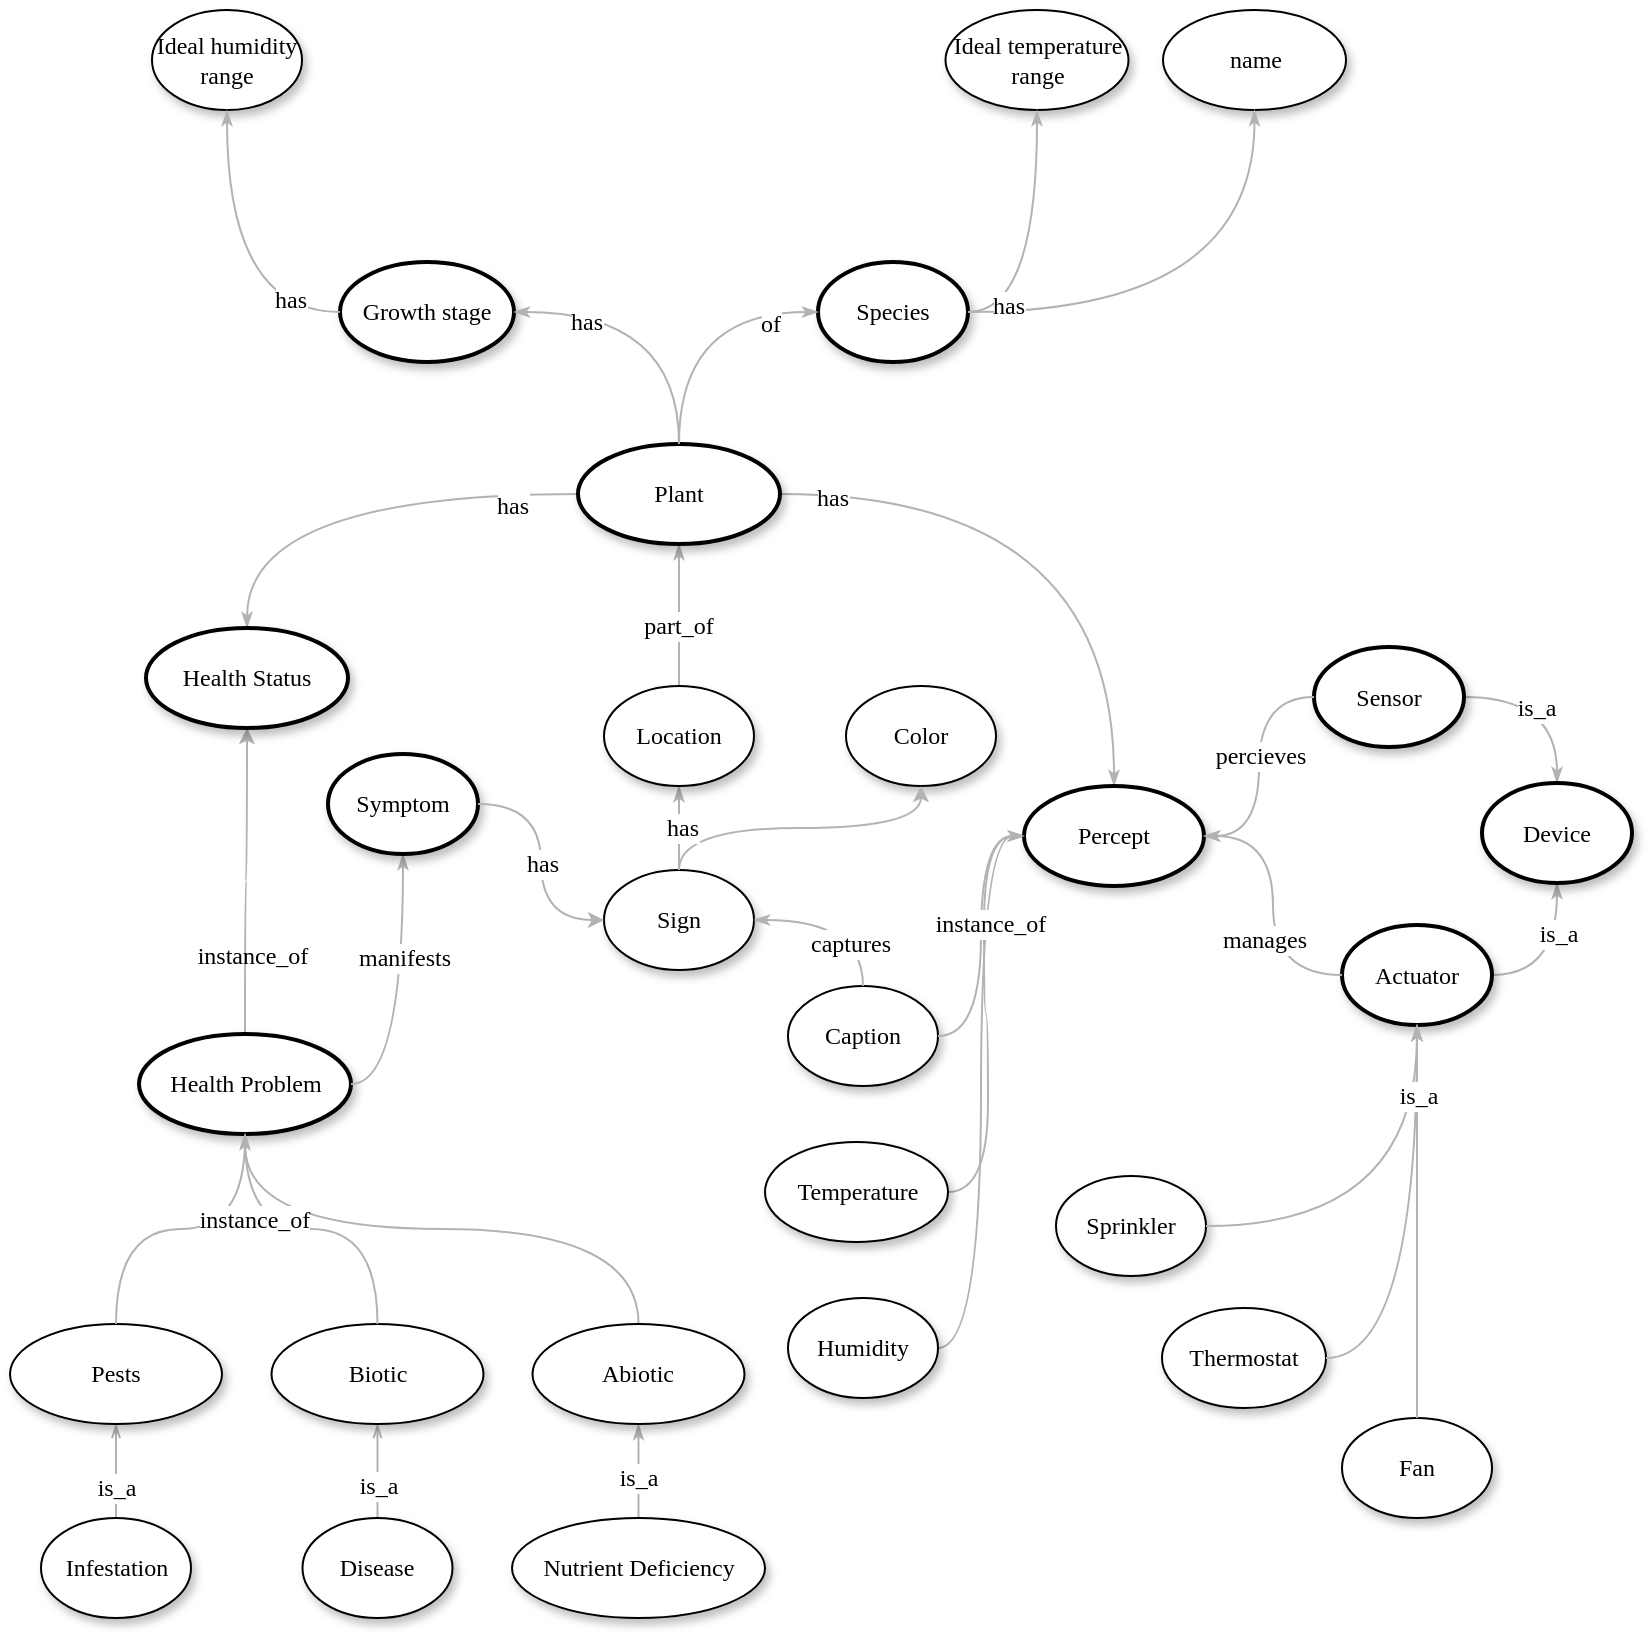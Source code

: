 <mxfile version="21.1.1" type="device">
  <diagram name="Page-1" id="42789a77-a242-8287-6e28-9cd8cfd52e62">
    <mxGraphModel dx="1434" dy="834" grid="0" gridSize="10" guides="1" tooltips="1" connect="1" arrows="1" fold="1" page="1" pageScale="1" pageWidth="1169" pageHeight="827" background="none" math="0" shadow="0">
      <root>
        <mxCell id="0" />
        <mxCell id="1" parent="0" />
        <mxCell id="RCgHX4GRvF95K-_nUbPo-18" value="" style="edgeStyle=orthogonalEdgeStyle;rounded=0;html=1;labelBackgroundColor=default;startArrow=classicThin;startFill=1;startSize=5;endArrow=none;endFill=0;endSize=5;jettySize=auto;orthogonalLoop=1;strokeColor=#B3B3B3;strokeWidth=1;fontFamily=Verdana;fontSize=12;curved=1;entryX=1;entryY=0.5;entryDx=0;entryDy=0;" parent="1" source="1ea317790d2ca983-3" target="SZPIR-vylu-NpdnEEfQ1-16" edge="1">
          <mxGeometry x="-0.775" relative="1" as="geometry">
            <mxPoint x="1001" y="556" as="sourcePoint" />
            <mxPoint as="offset" />
            <mxPoint x="814" y="210" as="targetPoint" />
          </mxGeometry>
        </mxCell>
        <mxCell id="SZPIR-vylu-NpdnEEfQ1-17" value="" style="edgeStyle=orthogonalEdgeStyle;rounded=0;html=1;labelBackgroundColor=default;startArrow=classicThin;startFill=1;startSize=5;endArrow=none;endFill=0;endSize=5;jettySize=auto;orthogonalLoop=1;strokeColor=#B3B3B3;strokeWidth=1;fontFamily=Verdana;fontSize=12;curved=1;entryX=1;entryY=0.5;entryDx=0;entryDy=0;" parent="1" source="1ea317790d2ca983-3" target="SZPIR-vylu-NpdnEEfQ1-18" edge="1">
          <mxGeometry x="-0.48" relative="1" as="geometry">
            <mxPoint x="876" y="635" as="sourcePoint" />
            <mxPoint as="offset" />
            <mxPoint x="1008.75" y="680" as="targetPoint" />
          </mxGeometry>
        </mxCell>
        <mxCell id="FaIekiVfJinsLdWRMJVf-2" value="instance_of" style="edgeStyle=orthogonalEdgeStyle;rounded=0;html=1;labelBackgroundColor=none;startArrow=classic;startFill=1;startSize=5;endArrow=none;endFill=0;endSize=5;jettySize=auto;orthogonalLoop=1;strokeColor=#B3B3B3;strokeWidth=1;fontFamily=Verdana;fontSize=12;elbow=vertical;curved=1;entryX=0.5;entryY=0;entryDx=0;entryDy=0;" parent="1" source="1ea317790d2ca983-2" target="1ea317790d2ca983-6" edge="1">
          <mxGeometry x="0.486" y="3" relative="1" as="geometry">
            <mxPoint as="offset" />
            <mxPoint x="474" y="443" as="sourcePoint" />
            <mxPoint x="275.5" y="347" as="targetPoint" />
          </mxGeometry>
        </mxCell>
        <mxCell id="RCgHX4GRvF95K-_nUbPo-4" value="&lt;span&gt;Ideal humidity range&lt;/span&gt;" style="ellipse;whiteSpace=wrap;html=1;rounded=0;shadow=1;comic=0;labelBackgroundColor=none;strokeWidth=1;fontFamily=Verdana;fontSize=12;align=center;" parent="1" vertex="1">
          <mxGeometry x="256" y="5" width="75" height="50" as="geometry" />
        </mxCell>
        <mxCell id="1ea317790d2ca983-12" value="has" style="edgeStyle=orthogonalEdgeStyle;rounded=0;html=1;labelBackgroundColor=default;startArrow=none;startFill=0;startSize=5;endArrow=classicThin;endFill=1;endSize=5;jettySize=auto;orthogonalLoop=1;strokeColor=#B3B3B3;strokeWidth=1;fontFamily=Verdana;fontSize=12;elbow=vertical;curved=1;entryX=0.5;entryY=0;entryDx=0;entryDy=0;" parent="1" source="cV3PZhEm3AA5OYnnYDBn-3" target="1ea317790d2ca983-2" edge="1">
          <mxGeometry x="-0.714" y="6" relative="1" as="geometry">
            <mxPoint as="offset" />
            <mxPoint x="657.5" y="167" as="sourcePoint" />
          </mxGeometry>
        </mxCell>
        <mxCell id="1ea317790d2ca983-13" value="part_of" style="edgeStyle=orthogonalEdgeStyle;rounded=0;html=1;labelBackgroundColor=default;startArrow=none;startFill=0;startSize=5;endArrow=classicThin;endFill=1;endSize=5;jettySize=auto;orthogonalLoop=1;strokeColor=#B3B3B3;strokeWidth=1;fontFamily=Verdana;fontSize=12;elbow=vertical;curved=1;" parent="1" source="1ea317790d2ca983-9" target="cV3PZhEm3AA5OYnnYDBn-3" edge="1">
          <mxGeometry x="-0.159" y="1" relative="1" as="geometry">
            <mxPoint as="offset" />
            <mxPoint x="703.5" y="218" as="sourcePoint" />
            <mxPoint x="520.5" y="288" as="targetPoint" />
          </mxGeometry>
        </mxCell>
        <mxCell id="1ea317790d2ca983-14" value="has" style="edgeStyle=orthogonalEdgeStyle;rounded=0;html=1;labelBackgroundColor=default;startArrow=none;startFill=0;startSize=5;endArrow=classicThin;endFill=1;endSize=5;jettySize=auto;orthogonalLoop=1;strokeColor=#B3B3B3;strokeWidth=1;fontFamily=Verdana;fontSize=12;curved=1;entryX=0.5;entryY=0;entryDx=0;entryDy=0;exitX=1;exitY=0.5;exitDx=0;exitDy=0;" parent="1" source="cV3PZhEm3AA5OYnnYDBn-3" target="1ea317790d2ca983-3" edge="1">
          <mxGeometry x="-0.837" y="-2" relative="1" as="geometry">
            <mxPoint as="offset" />
            <mxPoint x="747.5" y="167" as="sourcePoint" />
          </mxGeometry>
        </mxCell>
        <mxCell id="1ea317790d2ca983-2" value="&lt;span&gt;Health Status&lt;/span&gt;" style="ellipse;whiteSpace=wrap;html=1;rounded=0;shadow=1;comic=0;labelBackgroundColor=default;strokeWidth=2;fontFamily=Verdana;fontSize=12;align=center;" parent="1" vertex="1">
          <mxGeometry x="253" y="314" width="101" height="50" as="geometry" />
        </mxCell>
        <mxCell id="1ea317790d2ca983-3" value="&lt;span&gt;Percept&lt;/span&gt;" style="ellipse;whiteSpace=wrap;html=1;rounded=0;shadow=1;comic=0;labelBackgroundColor=none;strokeWidth=2;fontFamily=Verdana;fontSize=12;align=center;" parent="1" vertex="1">
          <mxGeometry x="692" y="393" width="90" height="50" as="geometry" />
        </mxCell>
        <mxCell id="1ea317790d2ca983-17" value="" style="edgeStyle=orthogonalEdgeStyle;rounded=0;html=1;labelBackgroundColor=default;startArrow=none;startFill=0;startSize=5;endArrow=classicThin;endFill=1;endSize=5;jettySize=auto;orthogonalLoop=1;strokeColor=#B3B3B3;strokeWidth=1;fontFamily=Verdana;fontSize=12;entryX=0.5;entryY=1;entryDx=0;entryDy=0;elbow=vertical;curved=1;exitX=0.5;exitY=0;exitDx=0;exitDy=0;" parent="1" source="SZPIR-vylu-NpdnEEfQ1-40" target="1ea317790d2ca983-6" edge="1">
          <mxGeometry x="-0.833" y="11" relative="1" as="geometry">
            <mxPoint as="offset" />
          </mxGeometry>
        </mxCell>
        <mxCell id="1ea317790d2ca983-23" value="is_a" style="edgeStyle=orthogonalEdgeStyle;rounded=0;html=1;labelBackgroundColor=default;startArrow=openThin;startFill=0;startSize=5;endArrow=none;endFill=0;endSize=5;jettySize=auto;orthogonalLoop=1;strokeColor=#B3B3B3;strokeWidth=1;fontFamily=Verdana;fontSize=12;exitX=0.5;exitY=1;exitDx=0;exitDy=0;elbow=vertical;curved=1;" parent="1" source="SZPIR-vylu-NpdnEEfQ1-39" target="1ea317790d2ca983-8" edge="1">
          <mxGeometry x="0.314" relative="1" as="geometry">
            <mxPoint as="offset" />
          </mxGeometry>
        </mxCell>
        <mxCell id="1ea317790d2ca983-6" value="Health Problem" style="ellipse;whiteSpace=wrap;html=1;rounded=0;shadow=1;comic=0;labelBackgroundColor=default;strokeWidth=2;fontFamily=Verdana;fontSize=12;align=center;" parent="1" vertex="1">
          <mxGeometry x="249.5" y="517" width="106" height="50" as="geometry" />
        </mxCell>
        <mxCell id="1ea317790d2ca983-8" value="Disease" style="ellipse;whiteSpace=wrap;html=1;rounded=0;shadow=1;comic=0;labelBackgroundColor=default;strokeWidth=1;fontFamily=Verdana;fontSize=12;align=center;" parent="1" vertex="1">
          <mxGeometry x="331.25" y="759" width="75" height="50" as="geometry" />
        </mxCell>
        <mxCell id="1ea317790d2ca983-19" value="" style="edgeStyle=orthogonalEdgeStyle;rounded=0;html=1;labelBackgroundColor=default;startArrow=classicThin;startFill=1;startSize=5;endArrow=none;endFill=0;endSize=5;jettySize=auto;orthogonalLoop=1;strokeColor=#B3B3B3;strokeWidth=1;fontFamily=Verdana;fontSize=12;elbow=vertical;curved=1;" parent="1" source="1ea317790d2ca983-9" target="RCgHX4GRvF95K-_nUbPo-11" edge="1">
          <mxGeometry x="-0.493" y="29" relative="1" as="geometry">
            <mxPoint as="offset" />
          </mxGeometry>
        </mxCell>
        <mxCell id="1ea317790d2ca983-9" value="Location" style="ellipse;whiteSpace=wrap;html=1;rounded=0;shadow=1;comic=0;labelBackgroundColor=default;strokeWidth=1;fontFamily=Verdana;fontSize=12;align=center;" parent="1" vertex="1">
          <mxGeometry x="482" y="343" width="75" height="50" as="geometry" />
        </mxCell>
        <mxCell id="1ea317790d2ca983-20" value="manifests" style="edgeStyle=orthogonalEdgeStyle;rounded=0;html=1;labelBackgroundColor=default;startArrow=classicThin;startFill=1;startSize=5;endArrow=none;endFill=0;endSize=5;jettySize=auto;orthogonalLoop=1;strokeColor=#B3B3B3;strokeWidth=1;fontFamily=Verdana;fontSize=12;elbow=vertical;curved=1;exitX=0.5;exitY=1;exitDx=0;exitDy=0;entryX=1;entryY=0.5;entryDx=0;entryDy=0;" parent="1" source="1ea317790d2ca983-10" target="1ea317790d2ca983-6" edge="1">
          <mxGeometry x="-0.262" relative="1" as="geometry">
            <mxPoint x="304" y="444" as="targetPoint" />
            <mxPoint as="offset" />
            <mxPoint x="490" y="537" as="sourcePoint" />
          </mxGeometry>
        </mxCell>
        <mxCell id="1ea317790d2ca983-10" value="Symptom" style="ellipse;whiteSpace=wrap;html=1;rounded=0;shadow=1;comic=0;labelBackgroundColor=default;strokeWidth=2;fontFamily=Verdana;fontSize=12;align=center;" parent="1" vertex="1">
          <mxGeometry x="344" y="377" width="75" height="50" as="geometry" />
        </mxCell>
        <mxCell id="SZPIR-vylu-NpdnEEfQ1-3" value="is_a" style="edgeStyle=orthogonalEdgeStyle;rounded=0;html=1;labelBackgroundColor=default;startArrow=openThin;startFill=0;startSize=5;endArrow=none;endFill=0;endSize=5;jettySize=auto;orthogonalLoop=1;strokeColor=#B3B3B3;strokeWidth=1;fontFamily=Verdana;fontSize=12;elbow=vertical;curved=1;" parent="1" source="UWF2Yd7zg4pSp4IhXSV9-6" target="SZPIR-vylu-NpdnEEfQ1-4" edge="1">
          <mxGeometry x="0.362" relative="1" as="geometry">
            <mxPoint x="272" y="524" as="sourcePoint" />
            <mxPoint as="offset" />
          </mxGeometry>
        </mxCell>
        <mxCell id="SZPIR-vylu-NpdnEEfQ1-4" value="Infestation" style="ellipse;whiteSpace=wrap;html=1;rounded=0;shadow=1;comic=0;labelBackgroundColor=default;strokeWidth=1;fontFamily=Verdana;fontSize=12;align=center;" parent="1" vertex="1">
          <mxGeometry x="200.5" y="759" width="75" height="50" as="geometry" />
        </mxCell>
        <mxCell id="SZPIR-vylu-NpdnEEfQ1-7" value="is_a" style="edgeStyle=orthogonalEdgeStyle;rounded=0;html=1;labelBackgroundColor=default;startArrow=none;startFill=0;startSize=5;endArrow=classicThin;endFill=1;endSize=5;jettySize=auto;orthogonalLoop=1;strokeColor=#B3B3B3;strokeWidth=1;fontFamily=Verdana;fontSize=12;verticalAlign=middle;horizontal=1;elbow=vertical;curved=1;exitX=0.5;exitY=0;exitDx=0;exitDy=0;" parent="1" source="SZPIR-vylu-NpdnEEfQ1-8" target="SZPIR-vylu-NpdnEEfQ1-40" edge="1">
          <mxGeometry x="-0.121" relative="1" as="geometry">
            <mxPoint x="652.75" y="780" as="targetPoint" />
            <mxPoint as="offset" />
          </mxGeometry>
        </mxCell>
        <mxCell id="SZPIR-vylu-NpdnEEfQ1-8" value="&lt;span&gt;Nutrient Deficiency&lt;/span&gt;" style="ellipse;whiteSpace=wrap;html=1;rounded=0;shadow=1;comic=0;labelBackgroundColor=default;strokeWidth=1;fontFamily=Verdana;fontSize=12;align=center;" parent="1" vertex="1">
          <mxGeometry x="436" y="759" width="126.5" height="50" as="geometry" />
        </mxCell>
        <mxCell id="SZPIR-vylu-NpdnEEfQ1-9" value="is_a" style="edgeStyle=orthogonalEdgeStyle;rounded=0;html=1;labelBackgroundColor=default;startArrow=classicThin;startFill=1;startSize=5;endArrow=none;endFill=0;endSize=5;jettySize=auto;orthogonalLoop=1;strokeColor=#B3B3B3;strokeWidth=1;fontFamily=Verdana;fontSize=12;curved=1;entryX=1;entryY=0.5;entryDx=0;entryDy=0;exitX=0.5;exitY=1;exitDx=0;exitDy=0;" parent="1" source="SZPIR-vylu-NpdnEEfQ1-12" target="SZPIR-vylu-NpdnEEfQ1-10" edge="1">
          <mxGeometry x="-0.363" relative="1" as="geometry">
            <mxPoint x="874" y="527.5" as="sourcePoint" />
            <mxPoint as="offset" />
          </mxGeometry>
        </mxCell>
        <mxCell id="SZPIR-vylu-NpdnEEfQ1-10" value="&lt;span&gt;Actuator&lt;/span&gt;" style="ellipse;whiteSpace=wrap;html=1;rounded=0;shadow=1;comic=0;labelBackgroundColor=default;strokeWidth=2;fontFamily=Verdana;fontSize=12;align=center;" parent="1" vertex="1">
          <mxGeometry x="851" y="462.5" width="75" height="50" as="geometry" />
        </mxCell>
        <mxCell id="SZPIR-vylu-NpdnEEfQ1-11" value="is_a" style="edgeStyle=orthogonalEdgeStyle;rounded=0;html=1;labelBackgroundColor=default;startArrow=none;startFill=0;startSize=5;endArrow=classicThin;endFill=1;endSize=5;jettySize=auto;orthogonalLoop=1;strokeColor=#B3B3B3;strokeWidth=1;fontFamily=Verdana;fontSize=12;curved=1;" parent="1" source="SZPIR-vylu-NpdnEEfQ1-14" target="SZPIR-vylu-NpdnEEfQ1-12" edge="1">
          <mxGeometry x="-0.193" y="-5" relative="1" as="geometry">
            <mxPoint x="14" y="727.5" as="sourcePoint" />
            <mxPoint as="offset" />
          </mxGeometry>
        </mxCell>
        <mxCell id="SZPIR-vylu-NpdnEEfQ1-12" value="&lt;span&gt;Device&lt;/span&gt;" style="ellipse;whiteSpace=wrap;html=1;rounded=0;shadow=1;comic=0;labelBackgroundColor=default;strokeWidth=2;fontFamily=Verdana;fontSize=12;align=center;" parent="1" vertex="1">
          <mxGeometry x="921" y="391.5" width="75" height="50" as="geometry" />
        </mxCell>
        <mxCell id="SZPIR-vylu-NpdnEEfQ1-14" value="&lt;span&gt;Sensor&lt;/span&gt;" style="ellipse;whiteSpace=wrap;html=1;rounded=0;shadow=1;comic=0;labelBackgroundColor=default;strokeWidth=2;fontFamily=Verdana;fontSize=12;align=center;" parent="1" vertex="1">
          <mxGeometry x="837" y="323.5" width="75" height="50" as="geometry" />
        </mxCell>
        <mxCell id="SZPIR-vylu-NpdnEEfQ1-16" value="&lt;span&gt;Humidity&lt;/span&gt;" style="ellipse;whiteSpace=wrap;html=1;rounded=0;shadow=1;comic=0;labelBackgroundColor=default;strokeWidth=1;fontFamily=Verdana;fontSize=12;align=center;" parent="1" vertex="1">
          <mxGeometry x="574" y="649" width="75" height="50" as="geometry" />
        </mxCell>
        <mxCell id="SZPIR-vylu-NpdnEEfQ1-18" value="&lt;span&gt;Temperature&lt;/span&gt;" style="ellipse;whiteSpace=wrap;html=1;rounded=0;shadow=1;comic=0;labelBackgroundColor=default;strokeWidth=1;fontFamily=Verdana;fontSize=12;align=center;" parent="1" vertex="1">
          <mxGeometry x="562.5" y="571" width="91.5" height="50" as="geometry" />
        </mxCell>
        <mxCell id="SZPIR-vylu-NpdnEEfQ1-20" value="&lt;span&gt;Thermostat&lt;/span&gt;" style="ellipse;whiteSpace=wrap;html=1;rounded=0;shadow=1;comic=0;labelBackgroundColor=default;strokeWidth=1;fontFamily=Verdana;fontSize=12;align=center;" parent="1" vertex="1">
          <mxGeometry x="761" y="654" width="82" height="50" as="geometry" />
        </mxCell>
        <mxCell id="SZPIR-vylu-NpdnEEfQ1-23" value="" style="edgeStyle=orthogonalEdgeStyle;rounded=0;html=1;labelBackgroundColor=default;startArrow=none;startFill=0;startSize=5;endArrow=classicThin;endFill=1;endSize=5;jettySize=auto;orthogonalLoop=1;strokeColor=#B3B3B3;strokeWidth=1;fontFamily=Verdana;fontSize=12;curved=1;entryX=0.5;entryY=1;entryDx=0;entryDy=0;exitX=1;exitY=0.5;exitDx=0;exitDy=0;" parent="1" source="SZPIR-vylu-NpdnEEfQ1-20" target="SZPIR-vylu-NpdnEEfQ1-10" edge="1">
          <mxGeometry x="-0.638" y="6" relative="1" as="geometry">
            <mxPoint x="822.5" y="617" as="sourcePoint" />
            <mxPoint x="1032.5" y="607" as="targetPoint" />
            <mxPoint as="offset" />
          </mxGeometry>
        </mxCell>
        <mxCell id="SZPIR-vylu-NpdnEEfQ1-21" value="&lt;span&gt;Sprinkler&lt;/span&gt;" style="ellipse;whiteSpace=wrap;html=1;rounded=0;shadow=1;comic=0;labelBackgroundColor=default;strokeWidth=1;fontFamily=Verdana;fontSize=12;align=center;" parent="1" vertex="1">
          <mxGeometry x="708" y="588" width="75" height="50" as="geometry" />
        </mxCell>
        <mxCell id="SZPIR-vylu-NpdnEEfQ1-39" value="Biotic" style="ellipse;whiteSpace=wrap;html=1;rounded=0;shadow=1;comic=0;labelBackgroundColor=default;strokeWidth=1;fontFamily=Verdana;fontSize=12;align=center;" parent="1" vertex="1">
          <mxGeometry x="315.75" y="662" width="106" height="50" as="geometry" />
        </mxCell>
        <mxCell id="SZPIR-vylu-NpdnEEfQ1-40" value="Abiotic" style="ellipse;whiteSpace=wrap;html=1;rounded=0;shadow=1;comic=0;labelBackgroundColor=default;strokeWidth=1;fontFamily=Verdana;fontSize=12;align=center;" parent="1" vertex="1">
          <mxGeometry x="446.25" y="662" width="106" height="50" as="geometry" />
        </mxCell>
        <mxCell id="SZPIR-vylu-NpdnEEfQ1-41" value="" style="edgeStyle=orthogonalEdgeStyle;rounded=0;html=1;labelBackgroundColor=default;startArrow=openThin;startFill=0;startSize=5;endArrow=none;endFill=0;endSize=5;jettySize=auto;orthogonalLoop=1;strokeColor=#B3B3B3;strokeWidth=1;fontFamily=Verdana;fontSize=12;exitX=0.5;exitY=1;exitDx=0;exitDy=0;elbow=vertical;curved=1;" parent="1" source="1ea317790d2ca983-6" target="SZPIR-vylu-NpdnEEfQ1-39" edge="1">
          <mxGeometry x="0.491" relative="1" as="geometry">
            <mxPoint x="593.75" y="786" as="sourcePoint" />
            <mxPoint x="499.75" y="789" as="targetPoint" />
            <mxPoint as="offset" />
          </mxGeometry>
        </mxCell>
        <mxCell id="JdLL4RoYm7KqUTjWfcFx-2" value="manages" style="edgeStyle=orthogonalEdgeStyle;rounded=0;html=1;labelBackgroundColor=default;startArrow=classicThin;startFill=1;startSize=5;endArrow=none;endFill=0;endSize=5;jettySize=auto;orthogonalLoop=1;strokeColor=#B3B3B3;strokeWidth=1;fontFamily=Verdana;fontSize=12;curved=1;entryX=0;entryY=0.5;entryDx=0;entryDy=0;exitX=1;exitY=0.5;exitDx=0;exitDy=0;" parent="1" source="1ea317790d2ca983-3" target="SZPIR-vylu-NpdnEEfQ1-10" edge="1">
          <mxGeometry x="0.246" y="-5" relative="1" as="geometry">
            <mxPoint x="952.5" y="473" as="sourcePoint" />
            <mxPoint as="offset" />
            <mxPoint x="883" y="548" as="targetPoint" />
          </mxGeometry>
        </mxCell>
        <mxCell id="UWF2Yd7zg4pSp4IhXSV9-1" value="&lt;span&gt;Fan&lt;/span&gt;" style="ellipse;whiteSpace=wrap;html=1;rounded=0;shadow=1;comic=0;labelBackgroundColor=default;strokeWidth=1;fontFamily=Verdana;fontSize=12;align=center;" parent="1" vertex="1">
          <mxGeometry x="851" y="709" width="75" height="50" as="geometry" />
        </mxCell>
        <mxCell id="UWF2Yd7zg4pSp4IhXSV9-2" value="" style="edgeStyle=orthogonalEdgeStyle;rounded=0;html=1;labelBackgroundColor=default;startArrow=none;startFill=0;startSize=5;endArrow=classicThin;endFill=1;endSize=5;jettySize=auto;orthogonalLoop=1;strokeColor=#B3B3B3;strokeWidth=1;fontFamily=Verdana;fontSize=12;curved=1;" parent="1" source="UWF2Yd7zg4pSp4IhXSV9-1" target="SZPIR-vylu-NpdnEEfQ1-10" edge="1">
          <mxGeometry x="-0.686" y="-5" relative="1" as="geometry">
            <mxPoint x="762.5" y="745" as="sourcePoint" />
            <mxPoint x="795.5" y="637" as="targetPoint" />
            <mxPoint as="offset" />
          </mxGeometry>
        </mxCell>
        <mxCell id="UWF2Yd7zg4pSp4IhXSV9-3" value="Species" style="ellipse;whiteSpace=wrap;html=1;rounded=0;shadow=1;comic=0;labelBackgroundColor=default;strokeWidth=2;fontFamily=Verdana;fontSize=12;align=center;" parent="1" vertex="1">
          <mxGeometry x="589" y="131" width="75" height="50" as="geometry" />
        </mxCell>
        <mxCell id="UWF2Yd7zg4pSp4IhXSV9-4" value="of" style="edgeStyle=orthogonalEdgeStyle;rounded=0;html=1;labelBackgroundColor=default;startArrow=classicThin;startFill=1;startSize=5;endArrow=none;endFill=0;endSize=5;jettySize=auto;orthogonalLoop=1;strokeColor=#B3B3B3;strokeWidth=1;fontFamily=Verdana;fontSize=12;curved=1;entryX=0.5;entryY=0;entryDx=0;entryDy=0;exitX=0;exitY=0.5;exitDx=0;exitDy=0;" parent="1" source="UWF2Yd7zg4pSp4IhXSV9-3" target="cV3PZhEm3AA5OYnnYDBn-3" edge="1">
          <mxGeometry x="-0.648" y="6" relative="1" as="geometry">
            <mxPoint x="1082" y="451" as="targetPoint" />
            <mxPoint as="offset" />
            <mxPoint x="1184.5" y="590" as="sourcePoint" />
          </mxGeometry>
        </mxCell>
        <mxCell id="UWF2Yd7zg4pSp4IhXSV9-6" value="Pests" style="ellipse;whiteSpace=wrap;html=1;rounded=0;shadow=1;comic=0;labelBackgroundColor=default;strokeWidth=1;fontFamily=Verdana;fontSize=12;align=center;" parent="1" vertex="1">
          <mxGeometry x="185" y="662" width="106" height="50" as="geometry" />
        </mxCell>
        <mxCell id="UWF2Yd7zg4pSp4IhXSV9-7" value="instance_of" style="edgeStyle=orthogonalEdgeStyle;rounded=0;html=1;labelBackgroundColor=default;startArrow=openThin;startFill=0;startSize=5;endArrow=none;endFill=0;endSize=5;jettySize=auto;orthogonalLoop=1;strokeColor=#B3B3B3;strokeWidth=1;fontFamily=Verdana;fontSize=12;elbow=vertical;curved=1;exitX=0.5;exitY=1;exitDx=0;exitDy=0;" parent="1" source="1ea317790d2ca983-6" target="UWF2Yd7zg4pSp4IhXSV9-6" edge="1">
          <mxGeometry x="-0.459" y="4" relative="1" as="geometry">
            <mxPoint x="366" y="507" as="sourcePoint" />
            <mxPoint x="392" y="710" as="targetPoint" />
            <mxPoint as="offset" />
          </mxGeometry>
        </mxCell>
        <mxCell id="cV3PZhEm3AA5OYnnYDBn-3" value="&lt;span&gt;Plant&lt;/span&gt;" style="ellipse;whiteSpace=wrap;html=1;rounded=0;shadow=1;comic=0;labelBackgroundColor=default;strokeWidth=2;fontFamily=Verdana;fontSize=12;align=center;" parent="1" vertex="1">
          <mxGeometry x="469" y="222" width="101" height="50" as="geometry" />
        </mxCell>
        <mxCell id="RCgHX4GRvF95K-_nUbPo-2" value="&lt;span&gt;Ideal temperature range&lt;/span&gt;" style="ellipse;whiteSpace=wrap;html=1;rounded=0;shadow=1;comic=0;labelBackgroundColor=none;strokeWidth=1;fontFamily=Verdana;fontSize=12;align=center;" parent="1" vertex="1">
          <mxGeometry x="652.75" y="5" width="91.5" height="50" as="geometry" />
        </mxCell>
        <mxCell id="RCgHX4GRvF95K-_nUbPo-3" value="Growth stage" style="ellipse;whiteSpace=wrap;html=1;rounded=0;shadow=1;comic=0;labelBackgroundColor=default;strokeWidth=2;fontFamily=Verdana;fontSize=12;align=center;" parent="1" vertex="1">
          <mxGeometry x="350" y="131" width="87" height="50" as="geometry" />
        </mxCell>
        <mxCell id="RCgHX4GRvF95K-_nUbPo-5" value="" style="edgeStyle=orthogonalEdgeStyle;rounded=0;html=1;labelBackgroundColor=default;startArrow=classicThin;startFill=1;startSize=5;endArrow=none;endFill=0;endSize=5;jettySize=auto;orthogonalLoop=1;strokeColor=#B3B3B3;strokeWidth=1;fontFamily=Verdana;fontSize=12;curved=1;entryX=1;entryY=0.5;entryDx=0;entryDy=0;" parent="1" source="RCgHX4GRvF95K-_nUbPo-2" target="UWF2Yd7zg4pSp4IhXSV9-3" edge="1">
          <mxGeometry x="0.306" y="2" relative="1" as="geometry">
            <mxPoint x="740.75" y="471" as="targetPoint" />
            <mxPoint as="offset" />
            <mxPoint x="1016.75" y="701" as="sourcePoint" />
          </mxGeometry>
        </mxCell>
        <mxCell id="RCgHX4GRvF95K-_nUbPo-6" value="has" style="edgeStyle=orthogonalEdgeStyle;rounded=0;html=1;labelBackgroundColor=default;startArrow=classicThin;startFill=1;startSize=5;endArrow=none;endFill=0;endSize=5;jettySize=auto;orthogonalLoop=1;strokeColor=#B3B3B3;strokeWidth=1;fontFamily=Verdana;fontSize=12;curved=1;exitX=0.5;exitY=1;exitDx=0;exitDy=0;entryX=0;entryY=0.5;entryDx=0;entryDy=0;" parent="1" source="RCgHX4GRvF95K-_nUbPo-4" target="RCgHX4GRvF95K-_nUbPo-3" edge="1">
          <mxGeometry x="0.675" y="6" relative="1" as="geometry">
            <mxPoint x="912.75" y="279" as="targetPoint" />
            <mxPoint as="offset" />
            <mxPoint x="1051.75" y="301" as="sourcePoint" />
          </mxGeometry>
        </mxCell>
        <mxCell id="RCgHX4GRvF95K-_nUbPo-7" value="has" style="edgeStyle=orthogonalEdgeStyle;rounded=0;html=1;labelBackgroundColor=default;startArrow=classicThin;startFill=1;startSize=5;endArrow=none;endFill=0;endSize=5;jettySize=auto;orthogonalLoop=1;strokeColor=#B3B3B3;strokeWidth=1;fontFamily=Verdana;fontSize=12;curved=1;entryX=0.5;entryY=0;entryDx=0;entryDy=0;" parent="1" source="RCgHX4GRvF95K-_nUbPo-3" target="cV3PZhEm3AA5OYnnYDBn-3" edge="1">
          <mxGeometry x="-0.518" y="-5" relative="1" as="geometry">
            <mxPoint x="775" y="265" as="targetPoint" />
            <mxPoint as="offset" />
            <mxPoint x="945" y="235" as="sourcePoint" />
          </mxGeometry>
        </mxCell>
        <mxCell id="SZPIR-vylu-NpdnEEfQ1-22" value="is_a" style="edgeStyle=orthogonalEdgeStyle;rounded=0;html=1;labelBackgroundColor=default;startArrow=none;startFill=0;startSize=5;endArrow=classicThin;endFill=1;endSize=5;jettySize=auto;orthogonalLoop=1;strokeColor=#B3B3B3;strokeWidth=1;fontFamily=Verdana;fontSize=12;curved=1;entryX=0.5;entryY=1;entryDx=0;entryDy=0;" parent="1" source="SZPIR-vylu-NpdnEEfQ1-21" target="SZPIR-vylu-NpdnEEfQ1-10" edge="1">
          <mxGeometry x="0.662" relative="1" as="geometry">
            <mxPoint x="723" y="735" as="sourcePoint" />
            <mxPoint x="847.5" y="317" as="targetPoint" />
            <mxPoint as="offset" />
          </mxGeometry>
        </mxCell>
        <mxCell id="RCgHX4GRvF95K-_nUbPo-9" value="&lt;span&gt;name&lt;/span&gt;" style="ellipse;whiteSpace=wrap;html=1;rounded=0;shadow=1;comic=0;labelBackgroundColor=none;strokeWidth=1;fontFamily=Verdana;fontSize=12;align=center;" parent="1" vertex="1">
          <mxGeometry x="761.5" y="5" width="91.5" height="50" as="geometry" />
        </mxCell>
        <mxCell id="RCgHX4GRvF95K-_nUbPo-10" value="has" style="edgeStyle=orthogonalEdgeStyle;rounded=0;html=1;labelBackgroundColor=default;startArrow=classicThin;startFill=1;startSize=5;endArrow=none;endFill=0;endSize=5;jettySize=auto;orthogonalLoop=1;strokeColor=#B3B3B3;strokeWidth=1;fontFamily=Verdana;fontSize=12;curved=1;entryX=1;entryY=0.5;entryDx=0;entryDy=0;exitX=0.5;exitY=1;exitDx=0;exitDy=0;" parent="1" source="RCgHX4GRvF95K-_nUbPo-9" target="UWF2Yd7zg4pSp4IhXSV9-3" edge="1">
          <mxGeometry x="0.833" y="-3" relative="1" as="geometry">
            <mxPoint x="1031.75" y="317" as="targetPoint" />
            <mxPoint as="offset" />
            <mxPoint x="1112.75" y="317" as="sourcePoint" />
          </mxGeometry>
        </mxCell>
        <mxCell id="RCgHX4GRvF95K-_nUbPo-11" value="&lt;span&gt;Sign&lt;/span&gt;" style="ellipse;whiteSpace=wrap;html=1;rounded=0;shadow=1;comic=0;labelBackgroundColor=default;strokeWidth=1;fontFamily=Verdana;fontSize=12;align=center;" parent="1" vertex="1">
          <mxGeometry x="482" y="435" width="75" height="50" as="geometry" />
        </mxCell>
        <mxCell id="RCgHX4GRvF95K-_nUbPo-12" value="has" style="edgeStyle=orthogonalEdgeStyle;rounded=0;html=1;labelBackgroundColor=default;startArrow=classic;startFill=1;startSize=5;endArrow=none;endFill=0;endSize=5;jettySize=auto;orthogonalLoop=1;strokeColor=#B3B3B3;strokeWidth=1;fontFamily=Verdana;fontSize=12;elbow=vertical;curved=1;entryX=1;entryY=0.5;entryDx=0;entryDy=0;" parent="1" source="RCgHX4GRvF95K-_nUbPo-11" target="1ea317790d2ca983-10" edge="1">
          <mxGeometry relative="1" as="geometry">
            <mxPoint y="1" as="offset" />
            <mxPoint x="594" y="502" as="sourcePoint" />
            <mxPoint x="378" y="486" as="targetPoint" />
          </mxGeometry>
        </mxCell>
        <mxCell id="RCgHX4GRvF95K-_nUbPo-13" value="&lt;span&gt;Color&lt;/span&gt;" style="ellipse;whiteSpace=wrap;html=1;rounded=0;shadow=1;comic=0;labelBackgroundColor=default;strokeWidth=1;fontFamily=Verdana;fontSize=12;align=center;" parent="1" vertex="1">
          <mxGeometry x="603" y="343" width="75" height="50" as="geometry" />
        </mxCell>
        <mxCell id="RCgHX4GRvF95K-_nUbPo-14" value="has" style="edgeStyle=orthogonalEdgeStyle;rounded=0;html=1;labelBackgroundColor=default;startArrow=classic;startFill=1;startSize=5;endArrow=none;endFill=0;endSize=5;jettySize=auto;orthogonalLoop=1;strokeColor=#B3B3B3;strokeWidth=1;fontFamily=Verdana;fontSize=12;elbow=vertical;curved=1;entryX=0.5;entryY=0;entryDx=0;entryDy=0;exitX=0.5;exitY=1;exitDx=0;exitDy=0;" parent="1" source="RCgHX4GRvF95K-_nUbPo-13" target="RCgHX4GRvF95K-_nUbPo-11" edge="1">
          <mxGeometry x="0.729" relative="1" as="geometry">
            <mxPoint as="offset" />
            <mxPoint x="649" y="323" as="sourcePoint" />
            <mxPoint x="600" y="433" as="targetPoint" />
          </mxGeometry>
        </mxCell>
        <mxCell id="RCgHX4GRvF95K-_nUbPo-16" value="percieves" style="edgeStyle=orthogonalEdgeStyle;rounded=0;html=1;labelBackgroundColor=default;startArrow=none;startFill=0;startSize=5;endArrow=classicThin;endFill=1;endSize=5;jettySize=auto;orthogonalLoop=1;strokeColor=#B3B3B3;strokeWidth=1;fontFamily=Verdana;fontSize=12;curved=1;entryX=1;entryY=0.5;entryDx=0;entryDy=0;" parent="1" source="SZPIR-vylu-NpdnEEfQ1-14" target="1ea317790d2ca983-3" edge="1">
          <mxGeometry x="-0.09" relative="1" as="geometry">
            <mxPoint x="1038" y="366" as="sourcePoint" />
            <mxPoint x="952.5" y="473" as="targetPoint" />
            <mxPoint as="offset" />
          </mxGeometry>
        </mxCell>
        <mxCell id="t1USJXx_1Kfu51wYNA8y-2" value="&lt;span&gt;Caption&lt;/span&gt;" style="ellipse;whiteSpace=wrap;html=1;rounded=0;shadow=1;comic=0;labelBackgroundColor=default;strokeWidth=1;fontFamily=Verdana;fontSize=12;align=center;" vertex="1" parent="1">
          <mxGeometry x="574" y="493" width="75" height="50" as="geometry" />
        </mxCell>
        <mxCell id="t1USJXx_1Kfu51wYNA8y-5" value="captures" style="edgeStyle=orthogonalEdgeStyle;rounded=0;html=1;labelBackgroundColor=default;startArrow=classicThin;startFill=1;startSize=5;endArrow=none;endFill=0;endSize=5;jettySize=auto;orthogonalLoop=1;strokeColor=#B3B3B3;strokeWidth=1;fontFamily=Verdana;fontSize=12;curved=1;" edge="1" parent="1" source="RCgHX4GRvF95K-_nUbPo-11" target="t1USJXx_1Kfu51wYNA8y-2">
          <mxGeometry x="0.515" y="-7" relative="1" as="geometry">
            <mxPoint x="904" y="497" as="sourcePoint" />
            <mxPoint as="offset" />
            <mxPoint x="825" y="371" as="targetPoint" />
          </mxGeometry>
        </mxCell>
        <mxCell id="t1USJXx_1Kfu51wYNA8y-3" value="instance_of" style="edgeStyle=orthogonalEdgeStyle;rounded=0;html=1;labelBackgroundColor=default;startArrow=classicThin;startFill=1;startSize=5;endArrow=none;endFill=0;endSize=5;jettySize=auto;orthogonalLoop=1;strokeColor=#B3B3B3;strokeWidth=1;fontFamily=Verdana;fontSize=12;curved=1;entryX=1;entryY=0.5;entryDx=0;entryDy=0;" edge="1" parent="1" source="1ea317790d2ca983-3" target="t1USJXx_1Kfu51wYNA8y-2">
          <mxGeometry x="-0.091" y="4" relative="1" as="geometry">
            <mxPoint x="943" y="522" as="sourcePoint" />
            <mxPoint as="offset" />
            <mxPoint x="920" y="708" as="targetPoint" />
          </mxGeometry>
        </mxCell>
      </root>
    </mxGraphModel>
  </diagram>
</mxfile>
